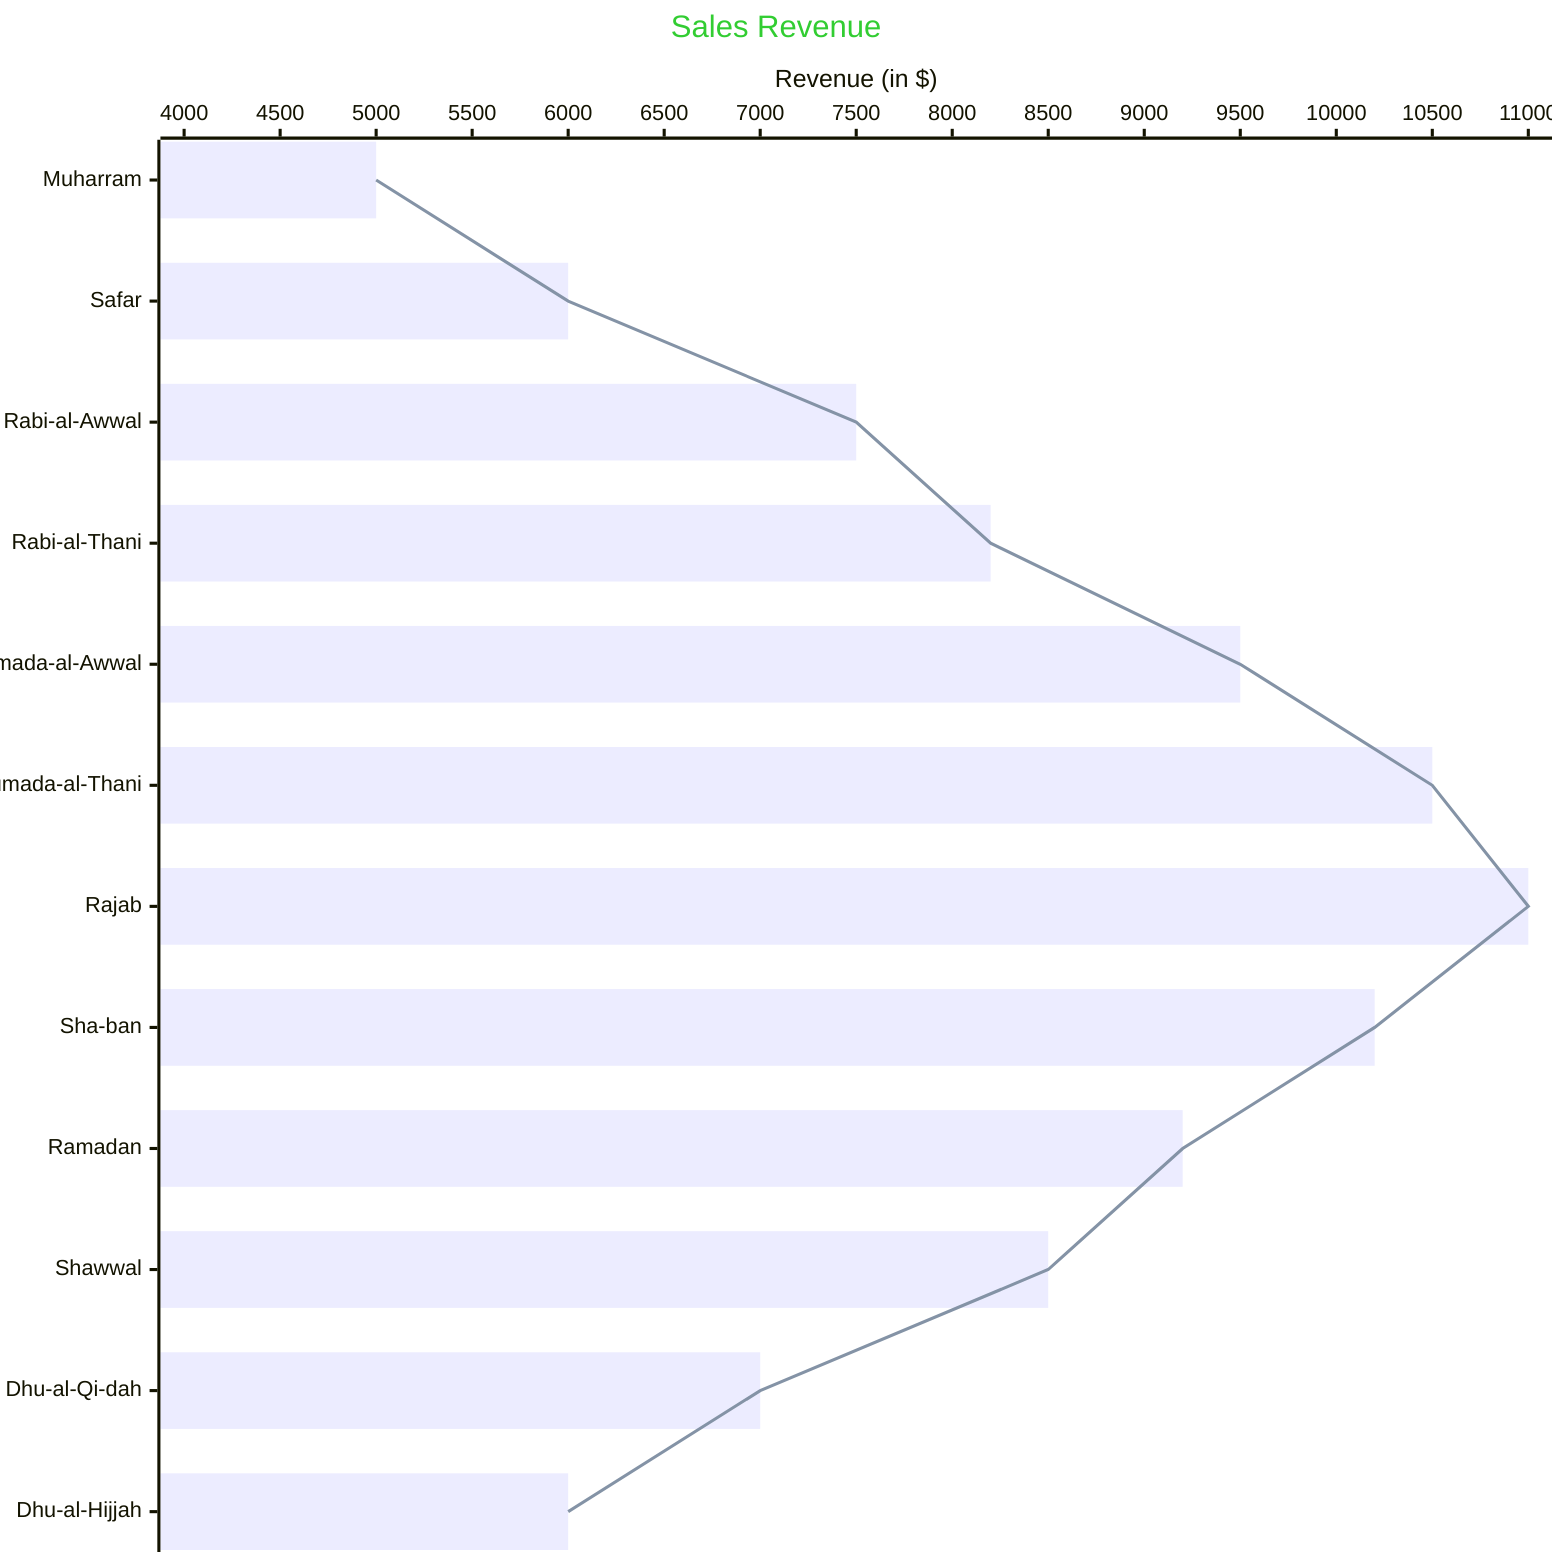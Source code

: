 ---
config:
  xyChart:
    width: 1000
    height: 1000
  themeVariables:
    xyChart:
      titleColor: "#32cd32"
---
xychart-beta horizontal
    title "Sales Revenue"
    x-axis [Muharram, Safar, Rabi-al-Awwal, Rabi-al-Thani, Jumada-al-Awwal, Jumada-al-Thani, Rajab, Sha-ban, Ramadan, Shawwal, Dhu-al-Qi-dah, Dhu-al-Hijjah]
    y-axis "Revenue (in $)" 4000 --> 11000
    bar [5000, 6000, 7500, 8200, 9500, 10500, 11000, 10200, 9200, 8500, 7000, 6000]
    line [5000, 6000, 7500, 8200, 9500, 10500, 11000, 10200, 9200, 8500, 7000, 6000]
